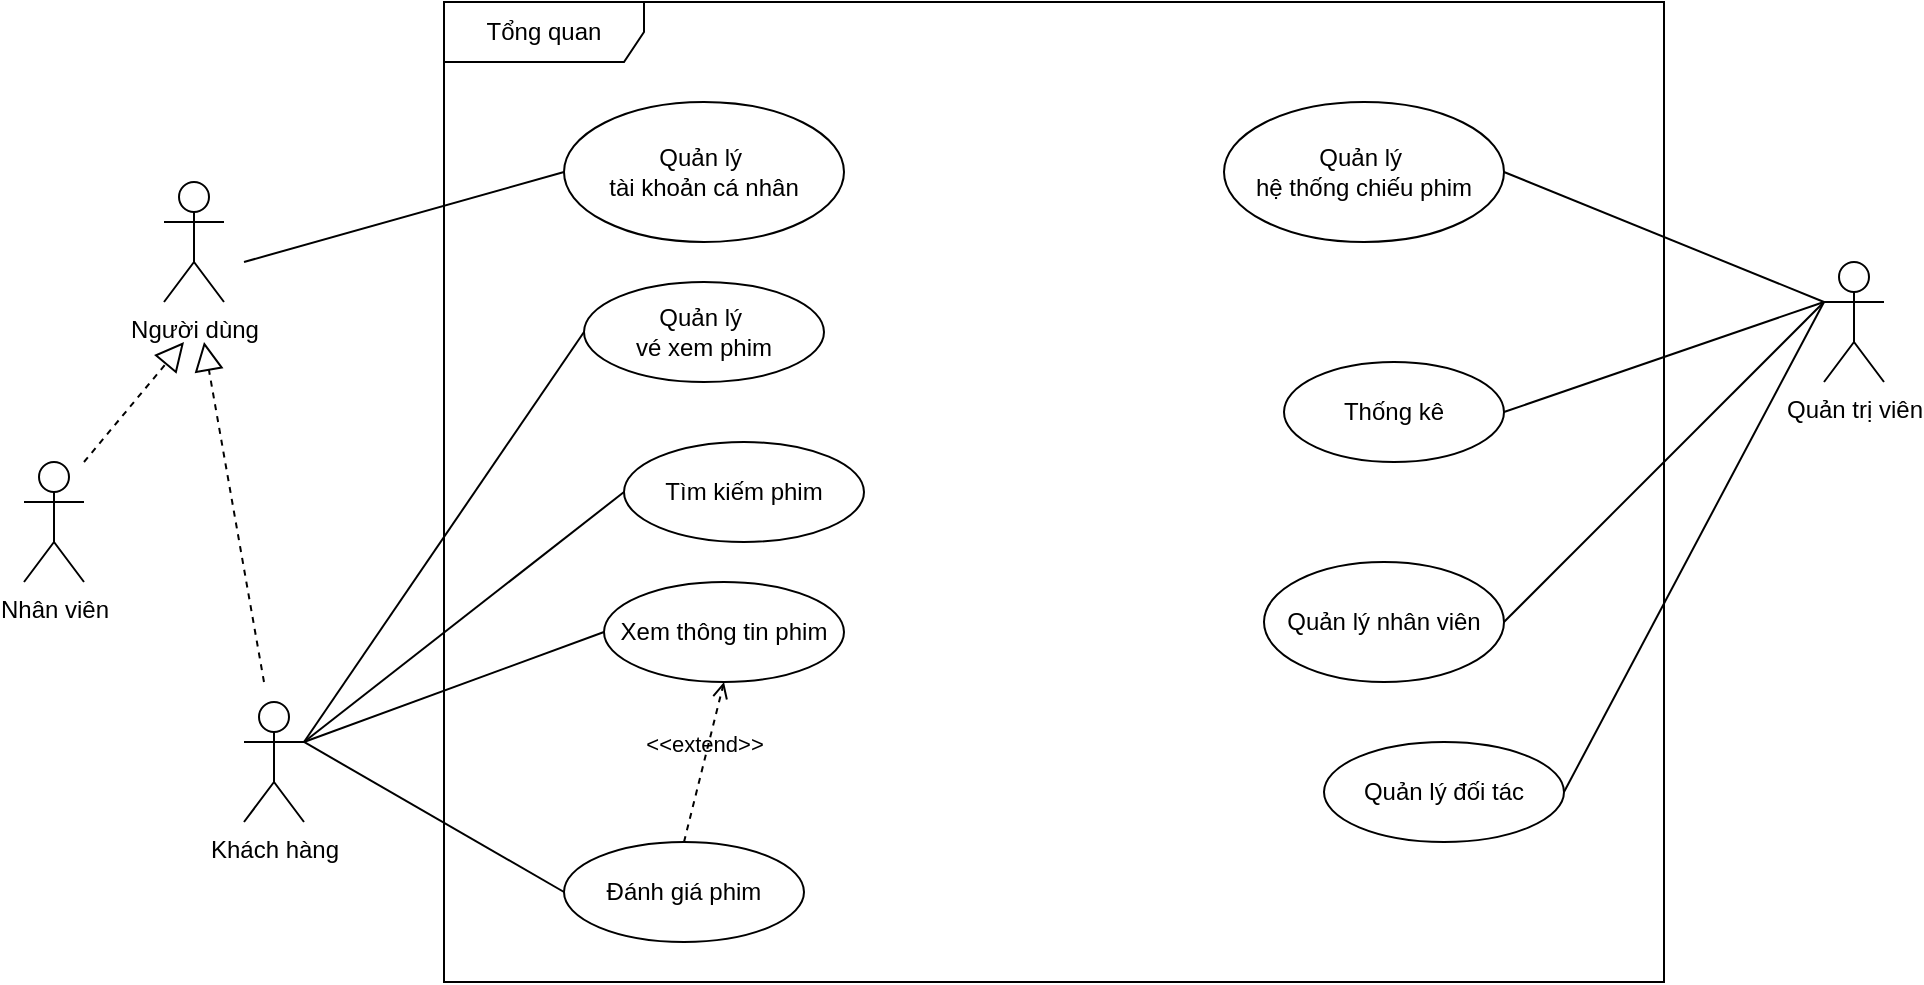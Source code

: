 <mxfile version="26.0.16">
  <diagram name="Page-1" id="nuQmZjlAjpzURm0X1TB3">
    <mxGraphModel dx="1050" dy="621" grid="0" gridSize="10" guides="1" tooltips="1" connect="1" arrows="1" fold="1" page="1" pageScale="1" pageWidth="1100" pageHeight="850" math="0" shadow="0">
      <root>
        <mxCell id="0" />
        <mxCell id="1" parent="0" />
        <mxCell id="0IfXszTP87YYn8tm4sb3-4" value="Tổng quan" style="shape=umlFrame;whiteSpace=wrap;html=1;pointerEvents=0;recursiveResize=0;container=1;collapsible=0;width=100;height=30;" vertex="1" parent="1">
          <mxGeometry x="260" y="70" width="610" height="490" as="geometry" />
        </mxCell>
        <mxCell id="0IfXszTP87YYn8tm4sb3-12" value="Quản lý&amp;nbsp;&lt;div&gt;tài khoản cá nhân&lt;/div&gt;" style="ellipse;whiteSpace=wrap;html=1;" vertex="1" parent="0IfXszTP87YYn8tm4sb3-4">
          <mxGeometry x="60" y="50" width="140" height="70" as="geometry" />
        </mxCell>
        <mxCell id="0IfXszTP87YYn8tm4sb3-13" value="Quản lý&amp;nbsp;&lt;div&gt;vé xem phim&lt;/div&gt;" style="ellipse;whiteSpace=wrap;html=1;" vertex="1" parent="0IfXszTP87YYn8tm4sb3-4">
          <mxGeometry x="70" y="140" width="120" height="50" as="geometry" />
        </mxCell>
        <mxCell id="0IfXszTP87YYn8tm4sb3-14" value="Tìm kiếm phim" style="ellipse;whiteSpace=wrap;html=1;" vertex="1" parent="0IfXszTP87YYn8tm4sb3-4">
          <mxGeometry x="90" y="220" width="120" height="50" as="geometry" />
        </mxCell>
        <mxCell id="0IfXszTP87YYn8tm4sb3-15" value="Xem thông tin phim" style="ellipse;whiteSpace=wrap;html=1;" vertex="1" parent="0IfXszTP87YYn8tm4sb3-4">
          <mxGeometry x="80" y="290" width="120" height="50" as="geometry" />
        </mxCell>
        <mxCell id="0IfXszTP87YYn8tm4sb3-16" value="Đánh giá phim" style="ellipse;whiteSpace=wrap;html=1;" vertex="1" parent="0IfXszTP87YYn8tm4sb3-4">
          <mxGeometry x="60" y="420" width="120" height="50" as="geometry" />
        </mxCell>
        <mxCell id="0IfXszTP87YYn8tm4sb3-18" value="&amp;lt;&amp;lt;extend&amp;gt;&amp;gt;" style="html=1;verticalAlign=bottom;labelBackgroundColor=none;endArrow=open;endFill=0;dashed=1;rounded=0;exitX=0.5;exitY=0;exitDx=0;exitDy=0;entryX=0.5;entryY=1;entryDx=0;entryDy=0;" edge="1" parent="0IfXszTP87YYn8tm4sb3-4" source="0IfXszTP87YYn8tm4sb3-16" target="0IfXszTP87YYn8tm4sb3-15">
          <mxGeometry width="160" relative="1" as="geometry">
            <mxPoint x="220" y="230" as="sourcePoint" />
            <mxPoint x="380" y="230" as="targetPoint" />
          </mxGeometry>
        </mxCell>
        <mxCell id="0IfXszTP87YYn8tm4sb3-27" value="Quản lý&amp;nbsp;&lt;div&gt;hệ thống chiếu phim&lt;/div&gt;" style="ellipse;whiteSpace=wrap;html=1;" vertex="1" parent="0IfXszTP87YYn8tm4sb3-4">
          <mxGeometry x="390" y="50" width="140" height="70" as="geometry" />
        </mxCell>
        <mxCell id="0IfXszTP87YYn8tm4sb3-28" value="Thống kê" style="ellipse;whiteSpace=wrap;html=1;" vertex="1" parent="0IfXszTP87YYn8tm4sb3-4">
          <mxGeometry x="420" y="180" width="110" height="50" as="geometry" />
        </mxCell>
        <mxCell id="0IfXszTP87YYn8tm4sb3-29" value="Quản lý nhân viên" style="ellipse;whiteSpace=wrap;html=1;" vertex="1" parent="0IfXszTP87YYn8tm4sb3-4">
          <mxGeometry x="410" y="280" width="120" height="60" as="geometry" />
        </mxCell>
        <mxCell id="0IfXszTP87YYn8tm4sb3-30" value="Quản lý đối tác" style="ellipse;whiteSpace=wrap;html=1;" vertex="1" parent="0IfXszTP87YYn8tm4sb3-4">
          <mxGeometry x="440" y="370" width="120" height="50" as="geometry" />
        </mxCell>
        <mxCell id="0IfXszTP87YYn8tm4sb3-5" value="Người dùng" style="shape=umlActor;verticalLabelPosition=bottom;verticalAlign=top;html=1;" vertex="1" parent="1">
          <mxGeometry x="120" y="160" width="30" height="60" as="geometry" />
        </mxCell>
        <mxCell id="0IfXszTP87YYn8tm4sb3-8" value="Nhân viên" style="shape=umlActor;verticalLabelPosition=bottom;verticalAlign=top;html=1;" vertex="1" parent="1">
          <mxGeometry x="50" y="300" width="30" height="60" as="geometry" />
        </mxCell>
        <mxCell id="0IfXszTP87YYn8tm4sb3-9" value="Khách hàng" style="shape=umlActor;verticalLabelPosition=bottom;verticalAlign=top;html=1;" vertex="1" parent="1">
          <mxGeometry x="160" y="420" width="30" height="60" as="geometry" />
        </mxCell>
        <mxCell id="0IfXszTP87YYn8tm4sb3-10" value="" style="endArrow=block;dashed=1;endFill=0;endSize=12;html=1;rounded=0;" edge="1" parent="1">
          <mxGeometry width="160" relative="1" as="geometry">
            <mxPoint x="80" y="300" as="sourcePoint" />
            <mxPoint x="130" y="240" as="targetPoint" />
          </mxGeometry>
        </mxCell>
        <mxCell id="0IfXszTP87YYn8tm4sb3-11" value="" style="endArrow=block;dashed=1;endFill=0;endSize=12;html=1;rounded=0;" edge="1" parent="1">
          <mxGeometry width="160" relative="1" as="geometry">
            <mxPoint x="170" y="410" as="sourcePoint" />
            <mxPoint x="140" y="240" as="targetPoint" />
          </mxGeometry>
        </mxCell>
        <mxCell id="0IfXszTP87YYn8tm4sb3-21" value="" style="endArrow=none;html=1;rounded=0;entryX=0;entryY=0.5;entryDx=0;entryDy=0;" edge="1" parent="1" target="0IfXszTP87YYn8tm4sb3-12">
          <mxGeometry width="50" height="50" relative="1" as="geometry">
            <mxPoint x="160" y="200" as="sourcePoint" />
            <mxPoint x="550" y="270" as="targetPoint" />
          </mxGeometry>
        </mxCell>
        <mxCell id="0IfXszTP87YYn8tm4sb3-22" value="" style="endArrow=none;html=1;rounded=0;entryX=0;entryY=0.5;entryDx=0;entryDy=0;exitX=1;exitY=0.333;exitDx=0;exitDy=0;exitPerimeter=0;" edge="1" parent="1" source="0IfXszTP87YYn8tm4sb3-9" target="0IfXszTP87YYn8tm4sb3-13">
          <mxGeometry width="50" height="50" relative="1" as="geometry">
            <mxPoint x="200" y="420" as="sourcePoint" />
            <mxPoint x="290" y="165" as="targetPoint" />
          </mxGeometry>
        </mxCell>
        <mxCell id="0IfXszTP87YYn8tm4sb3-23" value="" style="endArrow=none;html=1;rounded=0;entryX=0;entryY=0.5;entryDx=0;entryDy=0;exitX=1;exitY=0.333;exitDx=0;exitDy=0;exitPerimeter=0;" edge="1" parent="1" source="0IfXszTP87YYn8tm4sb3-9" target="0IfXszTP87YYn8tm4sb3-14">
          <mxGeometry width="50" height="50" relative="1" as="geometry">
            <mxPoint x="200" y="420" as="sourcePoint" />
            <mxPoint x="300" y="245" as="targetPoint" />
          </mxGeometry>
        </mxCell>
        <mxCell id="0IfXszTP87YYn8tm4sb3-24" value="" style="endArrow=none;html=1;rounded=0;entryX=0;entryY=0.5;entryDx=0;entryDy=0;" edge="1" parent="1" target="0IfXszTP87YYn8tm4sb3-15">
          <mxGeometry width="50" height="50" relative="1" as="geometry">
            <mxPoint x="190" y="440" as="sourcePoint" />
            <mxPoint x="310" y="255" as="targetPoint" />
          </mxGeometry>
        </mxCell>
        <mxCell id="0IfXszTP87YYn8tm4sb3-25" value="" style="endArrow=none;html=1;rounded=0;entryX=0;entryY=0.5;entryDx=0;entryDy=0;exitX=1;exitY=0.333;exitDx=0;exitDy=0;exitPerimeter=0;" edge="1" parent="1" source="0IfXszTP87YYn8tm4sb3-9" target="0IfXszTP87YYn8tm4sb3-16">
          <mxGeometry width="50" height="50" relative="1" as="geometry">
            <mxPoint x="200" y="420" as="sourcePoint" />
            <mxPoint x="320" y="265" as="targetPoint" />
          </mxGeometry>
        </mxCell>
        <mxCell id="0IfXszTP87YYn8tm4sb3-31" value="Quản trị viên" style="shape=umlActor;verticalLabelPosition=bottom;verticalAlign=top;html=1;" vertex="1" parent="1">
          <mxGeometry x="950" y="200" width="30" height="60" as="geometry" />
        </mxCell>
        <mxCell id="0IfXszTP87YYn8tm4sb3-32" value="" style="endArrow=none;html=1;rounded=0;entryX=1;entryY=0.5;entryDx=0;entryDy=0;exitX=0;exitY=0.333;exitDx=0;exitDy=0;exitPerimeter=0;" edge="1" parent="1" source="0IfXszTP87YYn8tm4sb3-31" target="0IfXszTP87YYn8tm4sb3-27">
          <mxGeometry width="50" height="50" relative="1" as="geometry">
            <mxPoint x="940" y="220" as="sourcePoint" />
            <mxPoint x="330" y="165" as="targetPoint" />
          </mxGeometry>
        </mxCell>
        <mxCell id="0IfXszTP87YYn8tm4sb3-33" value="" style="endArrow=none;html=1;rounded=0;entryX=1;entryY=0.5;entryDx=0;entryDy=0;" edge="1" parent="1" target="0IfXszTP87YYn8tm4sb3-28">
          <mxGeometry width="50" height="50" relative="1" as="geometry">
            <mxPoint x="950" y="220" as="sourcePoint" />
            <mxPoint x="800" y="165" as="targetPoint" />
          </mxGeometry>
        </mxCell>
        <mxCell id="0IfXszTP87YYn8tm4sb3-34" value="" style="endArrow=none;html=1;rounded=0;entryX=1;entryY=0.5;entryDx=0;entryDy=0;exitX=0;exitY=0.333;exitDx=0;exitDy=0;exitPerimeter=0;" edge="1" parent="1" source="0IfXszTP87YYn8tm4sb3-31" target="0IfXszTP87YYn8tm4sb3-29">
          <mxGeometry width="50" height="50" relative="1" as="geometry">
            <mxPoint x="960" y="230" as="sourcePoint" />
            <mxPoint x="800" y="285" as="targetPoint" />
          </mxGeometry>
        </mxCell>
        <mxCell id="0IfXszTP87YYn8tm4sb3-35" value="" style="endArrow=none;html=1;rounded=0;entryX=1;entryY=0.5;entryDx=0;entryDy=0;exitX=0;exitY=0.333;exitDx=0;exitDy=0;exitPerimeter=0;" edge="1" parent="1" source="0IfXszTP87YYn8tm4sb3-31" target="0IfXszTP87YYn8tm4sb3-30">
          <mxGeometry width="50" height="50" relative="1" as="geometry">
            <mxPoint x="970" y="240" as="sourcePoint" />
            <mxPoint x="810" y="295" as="targetPoint" />
          </mxGeometry>
        </mxCell>
      </root>
    </mxGraphModel>
  </diagram>
</mxfile>

